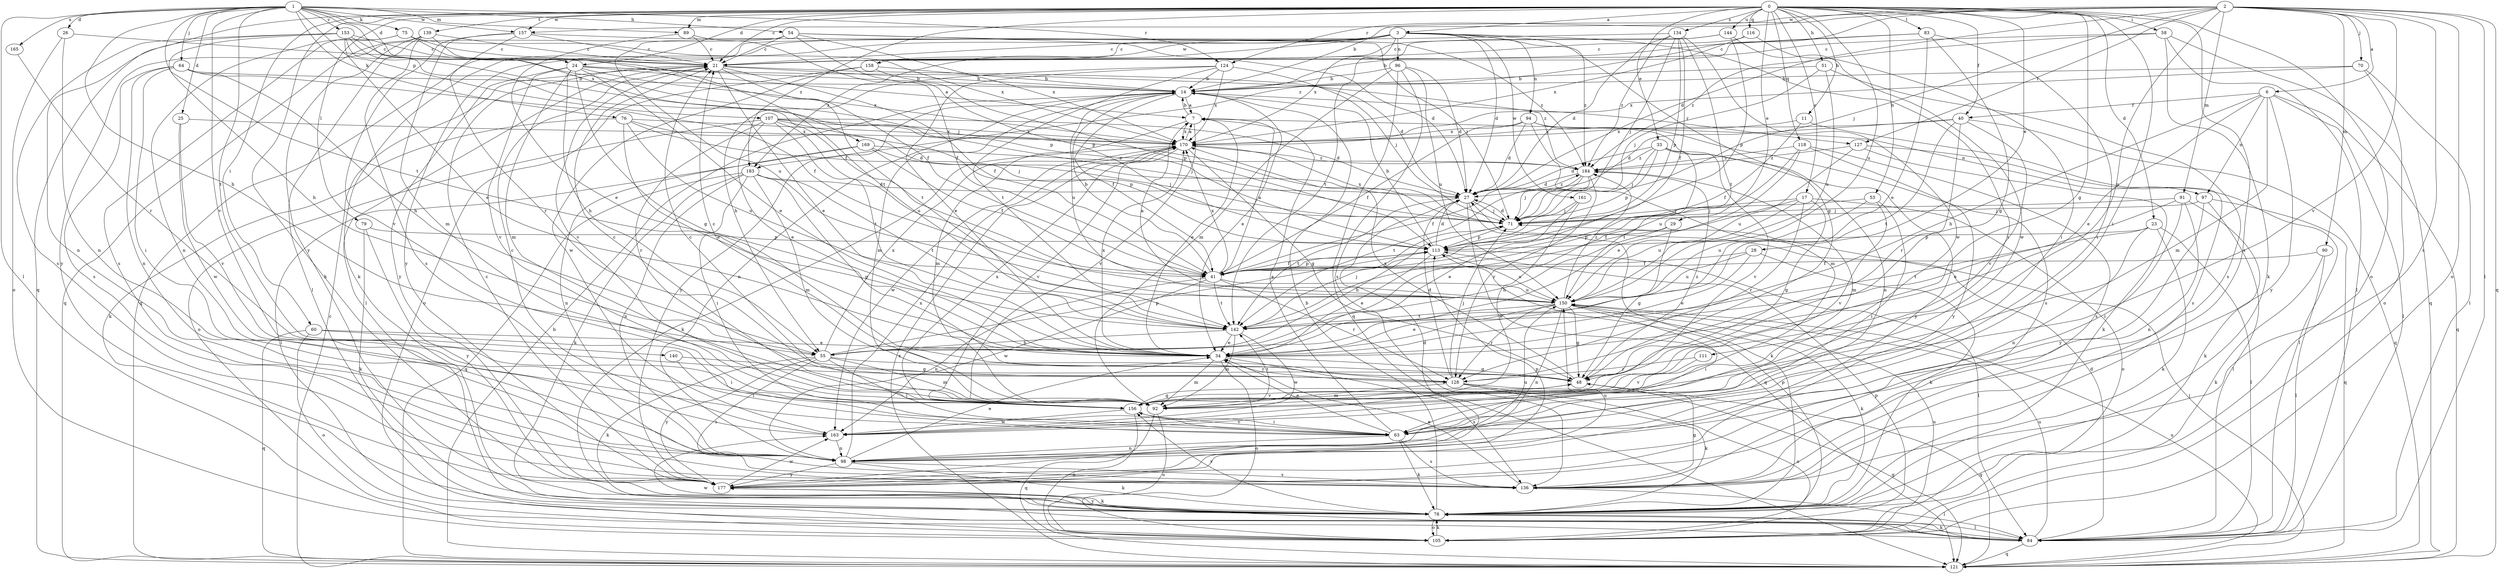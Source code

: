 strict digraph  {
0;
1;
2;
3;
6;
7;
11;
14;
17;
21;
23;
24;
25;
26;
27;
28;
29;
33;
34;
40;
41;
48;
51;
53;
54;
55;
58;
60;
63;
64;
70;
71;
75;
76;
78;
79;
83;
84;
89;
90;
91;
92;
94;
96;
97;
98;
105;
107;
111;
113;
116;
118;
121;
124;
127;
128;
134;
136;
139;
140;
142;
144;
150;
153;
156;
157;
158;
161;
163;
165;
169;
170;
177;
183;
184;
0 -> 3  [label=a];
0 -> 11  [label=b];
0 -> 17  [label=c];
0 -> 21  [label=c];
0 -> 23  [label=d];
0 -> 24  [label=d];
0 -> 28  [label=e];
0 -> 29  [label=e];
0 -> 33  [label=e];
0 -> 40  [label=f];
0 -> 48  [label=g];
0 -> 51  [label=h];
0 -> 53  [label=h];
0 -> 58  [label=i];
0 -> 60  [label=i];
0 -> 63  [label=i];
0 -> 79  [label=l];
0 -> 83  [label=l];
0 -> 89  [label=m];
0 -> 105  [label=o];
0 -> 116  [label=q];
0 -> 118  [label=q];
0 -> 121  [label=q];
0 -> 134  [label=s];
0 -> 136  [label=s];
0 -> 139  [label=t];
0 -> 144  [label=u];
0 -> 150  [label=u];
0 -> 157  [label=w];
0 -> 177  [label=y];
0 -> 183  [label=z];
1 -> 24  [label=d];
1 -> 25  [label=d];
1 -> 26  [label=d];
1 -> 54  [label=h];
1 -> 55  [label=h];
1 -> 64  [label=j];
1 -> 75  [label=k];
1 -> 76  [label=k];
1 -> 84  [label=l];
1 -> 89  [label=m];
1 -> 107  [label=p];
1 -> 124  [label=r];
1 -> 140  [label=t];
1 -> 142  [label=t];
1 -> 153  [label=v];
1 -> 156  [label=v];
1 -> 157  [label=w];
1 -> 165  [label=x];
1 -> 169  [label=x];
2 -> 6  [label=a];
2 -> 14  [label=b];
2 -> 27  [label=d];
2 -> 70  [label=j];
2 -> 71  [label=j];
2 -> 84  [label=l];
2 -> 90  [label=m];
2 -> 91  [label=m];
2 -> 105  [label=o];
2 -> 111  [label=p];
2 -> 121  [label=q];
2 -> 124  [label=r];
2 -> 127  [label=r];
2 -> 136  [label=s];
2 -> 156  [label=v];
2 -> 157  [label=w];
2 -> 183  [label=z];
3 -> 21  [label=c];
3 -> 27  [label=d];
3 -> 48  [label=g];
3 -> 63  [label=i];
3 -> 78  [label=k];
3 -> 94  [label=n];
3 -> 96  [label=n];
3 -> 121  [label=q];
3 -> 142  [label=t];
3 -> 158  [label=w];
3 -> 161  [label=w];
3 -> 177  [label=y];
3 -> 183  [label=z];
3 -> 184  [label=z];
6 -> 34  [label=e];
6 -> 40  [label=f];
6 -> 55  [label=h];
6 -> 84  [label=l];
6 -> 92  [label=m];
6 -> 97  [label=n];
6 -> 121  [label=q];
6 -> 177  [label=y];
7 -> 14  [label=b];
7 -> 34  [label=e];
7 -> 92  [label=m];
7 -> 97  [label=n];
7 -> 156  [label=v];
7 -> 170  [label=x];
11 -> 41  [label=f];
11 -> 136  [label=s];
11 -> 170  [label=x];
14 -> 7  [label=a];
14 -> 34  [label=e];
14 -> 41  [label=f];
14 -> 92  [label=m];
14 -> 98  [label=n];
14 -> 127  [label=r];
14 -> 150  [label=u];
14 -> 177  [label=y];
17 -> 41  [label=f];
17 -> 48  [label=g];
17 -> 71  [label=j];
17 -> 105  [label=o];
17 -> 128  [label=r];
17 -> 150  [label=u];
21 -> 14  [label=b];
21 -> 27  [label=d];
21 -> 34  [label=e];
21 -> 41  [label=f];
21 -> 84  [label=l];
21 -> 142  [label=t];
21 -> 156  [label=v];
23 -> 78  [label=k];
23 -> 84  [label=l];
23 -> 98  [label=n];
23 -> 113  [label=p];
23 -> 142  [label=t];
24 -> 7  [label=a];
24 -> 14  [label=b];
24 -> 34  [label=e];
24 -> 48  [label=g];
24 -> 55  [label=h];
24 -> 92  [label=m];
24 -> 156  [label=v];
24 -> 170  [label=x];
24 -> 177  [label=y];
24 -> 184  [label=z];
25 -> 156  [label=v];
25 -> 163  [label=w];
25 -> 170  [label=x];
26 -> 21  [label=c];
26 -> 98  [label=n];
26 -> 105  [label=o];
27 -> 71  [label=j];
27 -> 78  [label=k];
27 -> 121  [label=q];
27 -> 142  [label=t];
27 -> 184  [label=z];
28 -> 34  [label=e];
28 -> 41  [label=f];
28 -> 78  [label=k];
28 -> 150  [label=u];
29 -> 48  [label=g];
29 -> 55  [label=h];
29 -> 113  [label=p];
33 -> 27  [label=d];
33 -> 71  [label=j];
33 -> 113  [label=p];
33 -> 150  [label=u];
33 -> 156  [label=v];
33 -> 177  [label=y];
33 -> 184  [label=z];
34 -> 48  [label=g];
34 -> 92  [label=m];
34 -> 105  [label=o];
34 -> 136  [label=s];
34 -> 170  [label=x];
40 -> 27  [label=d];
40 -> 121  [label=q];
40 -> 128  [label=r];
40 -> 142  [label=t];
40 -> 156  [label=v];
40 -> 170  [label=x];
41 -> 7  [label=a];
41 -> 14  [label=b];
41 -> 98  [label=n];
41 -> 113  [label=p];
41 -> 128  [label=r];
41 -> 142  [label=t];
41 -> 150  [label=u];
41 -> 163  [label=w];
41 -> 170  [label=x];
48 -> 121  [label=q];
48 -> 156  [label=v];
48 -> 170  [label=x];
48 -> 184  [label=z];
51 -> 14  [label=b];
51 -> 71  [label=j];
51 -> 136  [label=s];
51 -> 150  [label=u];
53 -> 63  [label=i];
53 -> 71  [label=j];
53 -> 150  [label=u];
53 -> 156  [label=v];
54 -> 21  [label=c];
54 -> 27  [label=d];
54 -> 113  [label=p];
54 -> 150  [label=u];
54 -> 170  [label=x];
54 -> 177  [label=y];
54 -> 184  [label=z];
55 -> 63  [label=i];
55 -> 78  [label=k];
55 -> 92  [label=m];
55 -> 113  [label=p];
55 -> 128  [label=r];
55 -> 136  [label=s];
55 -> 170  [label=x];
55 -> 177  [label=y];
58 -> 21  [label=c];
58 -> 78  [label=k];
58 -> 84  [label=l];
58 -> 121  [label=q];
58 -> 184  [label=z];
60 -> 34  [label=e];
60 -> 63  [label=i];
60 -> 105  [label=o];
60 -> 121  [label=q];
63 -> 7  [label=a];
63 -> 34  [label=e];
63 -> 78  [label=k];
63 -> 98  [label=n];
63 -> 136  [label=s];
63 -> 156  [label=v];
64 -> 14  [label=b];
64 -> 41  [label=f];
64 -> 55  [label=h];
64 -> 63  [label=i];
64 -> 98  [label=n];
64 -> 136  [label=s];
70 -> 14  [label=b];
70 -> 84  [label=l];
70 -> 105  [label=o];
70 -> 170  [label=x];
71 -> 27  [label=d];
71 -> 55  [label=h];
71 -> 113  [label=p];
71 -> 170  [label=x];
75 -> 21  [label=c];
75 -> 41  [label=f];
75 -> 98  [label=n];
75 -> 136  [label=s];
75 -> 170  [label=x];
76 -> 27  [label=d];
76 -> 34  [label=e];
76 -> 71  [label=j];
76 -> 78  [label=k];
76 -> 150  [label=u];
76 -> 170  [label=x];
78 -> 14  [label=b];
78 -> 84  [label=l];
78 -> 105  [label=o];
78 -> 113  [label=p];
78 -> 156  [label=v];
78 -> 177  [label=y];
79 -> 78  [label=k];
79 -> 113  [label=p];
79 -> 177  [label=y];
83 -> 14  [label=b];
83 -> 21  [label=c];
83 -> 34  [label=e];
83 -> 48  [label=g];
83 -> 63  [label=i];
84 -> 27  [label=d];
84 -> 78  [label=k];
84 -> 121  [label=q];
84 -> 150  [label=u];
84 -> 163  [label=w];
89 -> 21  [label=c];
89 -> 34  [label=e];
89 -> 41  [label=f];
90 -> 41  [label=f];
90 -> 78  [label=k];
90 -> 84  [label=l];
91 -> 34  [label=e];
91 -> 63  [label=i];
91 -> 71  [label=j];
91 -> 78  [label=k];
91 -> 98  [label=n];
92 -> 21  [label=c];
92 -> 105  [label=o];
92 -> 121  [label=q];
92 -> 142  [label=t];
94 -> 27  [label=d];
94 -> 41  [label=f];
94 -> 92  [label=m];
94 -> 98  [label=n];
94 -> 136  [label=s];
94 -> 170  [label=x];
96 -> 14  [label=b];
96 -> 27  [label=d];
96 -> 92  [label=m];
96 -> 121  [label=q];
96 -> 136  [label=s];
96 -> 150  [label=u];
97 -> 71  [label=j];
97 -> 84  [label=l];
97 -> 121  [label=q];
97 -> 177  [label=y];
98 -> 34  [label=e];
98 -> 78  [label=k];
98 -> 136  [label=s];
98 -> 150  [label=u];
98 -> 170  [label=x];
98 -> 177  [label=y];
105 -> 78  [label=k];
105 -> 113  [label=p];
105 -> 150  [label=u];
107 -> 27  [label=d];
107 -> 34  [label=e];
107 -> 71  [label=j];
107 -> 105  [label=o];
107 -> 113  [label=p];
107 -> 128  [label=r];
107 -> 142  [label=t];
107 -> 150  [label=u];
107 -> 170  [label=x];
111 -> 128  [label=r];
111 -> 156  [label=v];
113 -> 14  [label=b];
113 -> 27  [label=d];
113 -> 34  [label=e];
113 -> 41  [label=f];
113 -> 84  [label=l];
113 -> 150  [label=u];
116 -> 21  [label=c];
116 -> 63  [label=i];
116 -> 170  [label=x];
118 -> 34  [label=e];
118 -> 136  [label=s];
118 -> 142  [label=t];
118 -> 177  [label=y];
118 -> 184  [label=z];
121 -> 14  [label=b];
121 -> 21  [label=c];
121 -> 71  [label=j];
121 -> 150  [label=u];
121 -> 170  [label=x];
124 -> 14  [label=b];
124 -> 34  [label=e];
124 -> 55  [label=h];
124 -> 71  [label=j];
124 -> 142  [label=t];
124 -> 170  [label=x];
127 -> 78  [label=k];
127 -> 84  [label=l];
127 -> 150  [label=u];
127 -> 184  [label=z];
128 -> 21  [label=c];
128 -> 27  [label=d];
128 -> 71  [label=j];
128 -> 78  [label=k];
128 -> 92  [label=m];
128 -> 105  [label=o];
128 -> 121  [label=q];
134 -> 21  [label=c];
134 -> 27  [label=d];
134 -> 41  [label=f];
134 -> 71  [label=j];
134 -> 113  [label=p];
134 -> 142  [label=t];
134 -> 163  [label=w];
134 -> 184  [label=z];
136 -> 34  [label=e];
136 -> 48  [label=g];
136 -> 84  [label=l];
139 -> 21  [label=c];
139 -> 78  [label=k];
139 -> 84  [label=l];
139 -> 121  [label=q];
139 -> 136  [label=s];
139 -> 142  [label=t];
140 -> 48  [label=g];
140 -> 63  [label=i];
142 -> 34  [label=e];
142 -> 55  [label=h];
142 -> 71  [label=j];
142 -> 92  [label=m];
142 -> 163  [label=w];
144 -> 21  [label=c];
144 -> 113  [label=p];
144 -> 163  [label=w];
144 -> 170  [label=x];
150 -> 7  [label=a];
150 -> 34  [label=e];
150 -> 48  [label=g];
150 -> 63  [label=i];
150 -> 78  [label=k];
150 -> 98  [label=n];
150 -> 128  [label=r];
150 -> 142  [label=t];
150 -> 184  [label=z];
153 -> 21  [label=c];
153 -> 34  [label=e];
153 -> 41  [label=f];
153 -> 55  [label=h];
153 -> 71  [label=j];
153 -> 98  [label=n];
153 -> 113  [label=p];
153 -> 136  [label=s];
156 -> 21  [label=c];
156 -> 48  [label=g];
156 -> 63  [label=i];
156 -> 105  [label=o];
156 -> 163  [label=w];
156 -> 170  [label=x];
157 -> 21  [label=c];
157 -> 71  [label=j];
157 -> 92  [label=m];
157 -> 128  [label=r];
157 -> 156  [label=v];
158 -> 14  [label=b];
158 -> 105  [label=o];
158 -> 113  [label=p];
158 -> 163  [label=w];
161 -> 34  [label=e];
161 -> 71  [label=j];
161 -> 163  [label=w];
163 -> 21  [label=c];
163 -> 98  [label=n];
165 -> 128  [label=r];
169 -> 41  [label=f];
169 -> 71  [label=j];
169 -> 84  [label=l];
169 -> 98  [label=n];
169 -> 184  [label=z];
170 -> 7  [label=a];
170 -> 48  [label=g];
170 -> 78  [label=k];
170 -> 156  [label=v];
170 -> 163  [label=w];
170 -> 184  [label=z];
177 -> 21  [label=c];
177 -> 27  [label=d];
177 -> 78  [label=k];
177 -> 113  [label=p];
177 -> 150  [label=u];
177 -> 163  [label=w];
183 -> 27  [label=d];
183 -> 48  [label=g];
183 -> 63  [label=i];
183 -> 78  [label=k];
183 -> 92  [label=m];
183 -> 98  [label=n];
183 -> 121  [label=q];
183 -> 142  [label=t];
184 -> 27  [label=d];
184 -> 41  [label=f];
184 -> 71  [label=j];
184 -> 92  [label=m];
184 -> 128  [label=r];
184 -> 142  [label=t];
}
